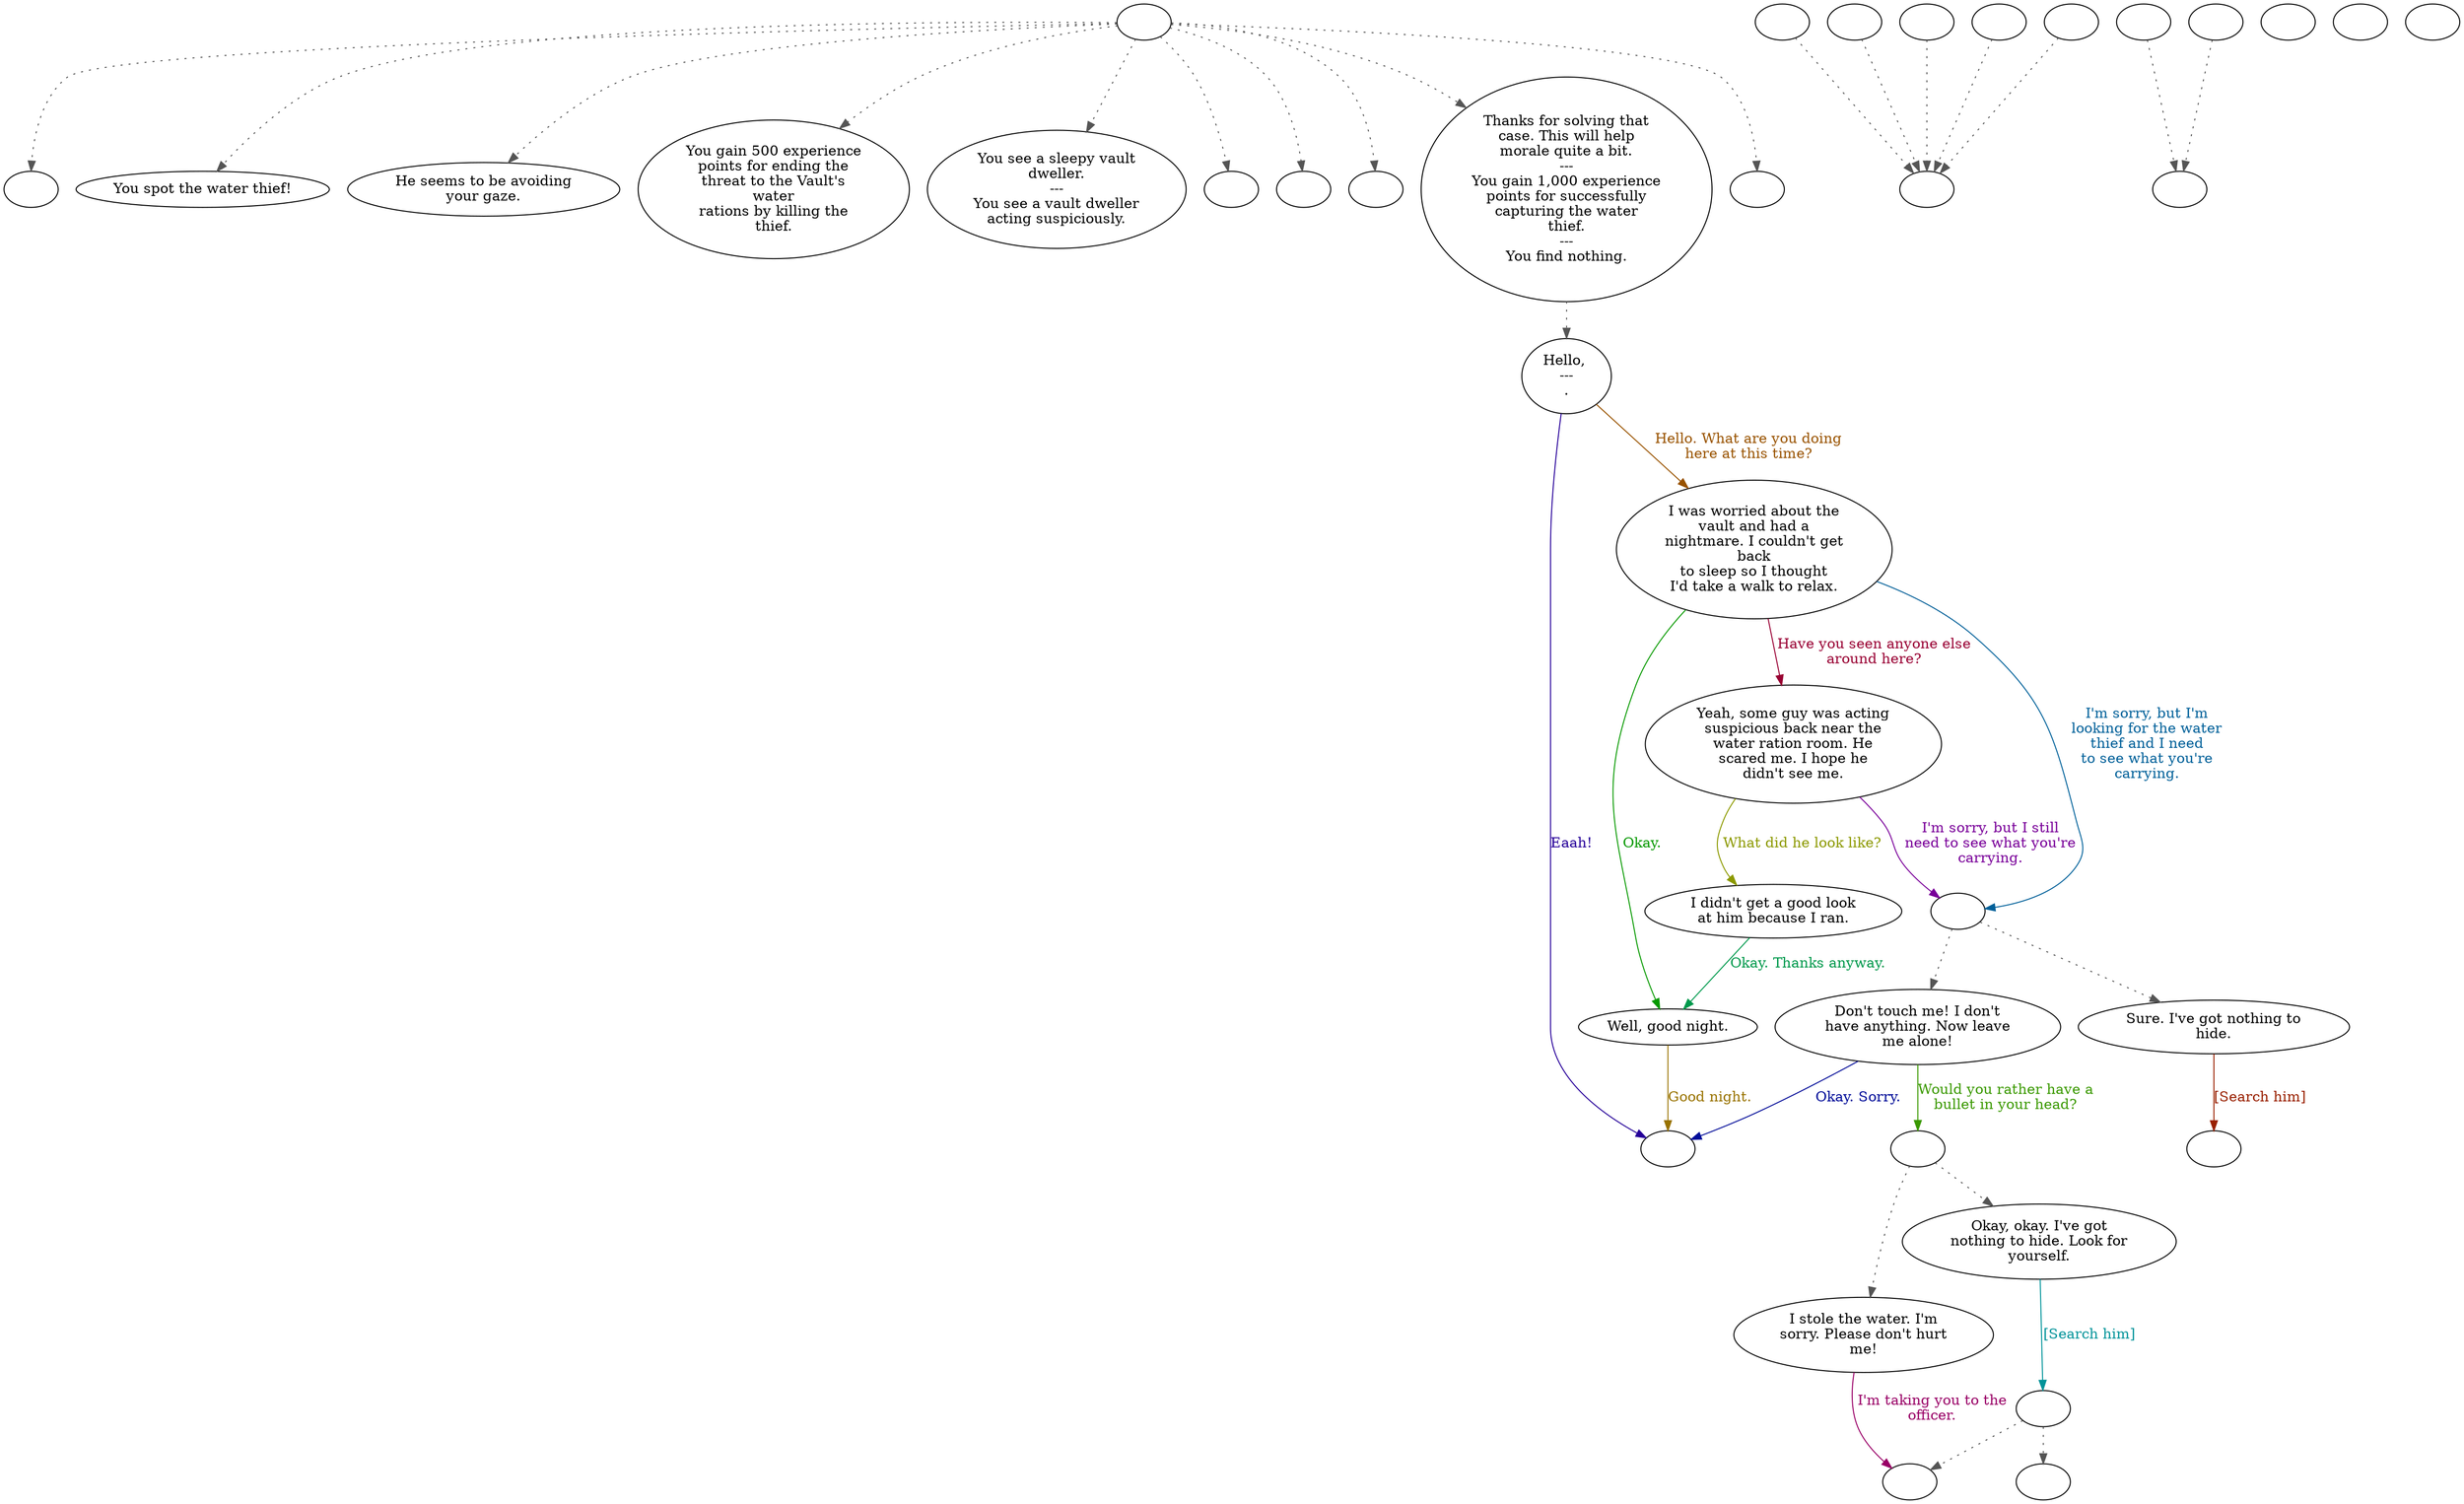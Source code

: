 digraph WTRTHIEF {
  "start" [style=filled       fillcolor="#FFFFFF"       color="#000000"]
  "start" -> "combat_p_proc" [style=dotted color="#555555"]
  "start" -> "critter_p_proc" [style=dotted color="#555555"]
  "start" -> "description_p_proc" [style=dotted color="#555555"]
  "start" -> "destroy_p_proc" [style=dotted color="#555555"]
  "start" -> "look_at_p_proc" [style=dotted color="#555555"]
  "start" -> "map_enter_p_proc" [style=dotted color="#555555"]
  "start" -> "map_update_p_proc" [style=dotted color="#555555"]
  "start" -> "pickup_p_proc" [style=dotted color="#555555"]
  "start" -> "talk_p_proc" [style=dotted color="#555555"]
  "start" -> "timed_event_p_proc" [style=dotted color="#555555"]
  "start" [label=""]
  "combat_p_proc" [style=filled       fillcolor="#FFFFFF"       color="#000000"]
  "combat_p_proc" [label=""]
  "critter_p_proc" [style=filled       fillcolor="#FFFFFF"       color="#000000"]
  "critter_p_proc" [label="You spot the water thief!"]
  "description_p_proc" [style=filled       fillcolor="#FFFFFF"       color="#000000"]
  "description_p_proc" [label="He seems to be avoiding\nyour gaze."]
  "destroy_p_proc" [style=filled       fillcolor="#FFFFFF"       color="#000000"]
  "destroy_p_proc" [label="You gain 500 experience\npoints for ending the\nthreat to the Vault's\nwater\nrations by killing the\nthief."]
  "look_at_p_proc" [style=filled       fillcolor="#FFFFFF"       color="#000000"]
  "look_at_p_proc" [label="You see a sleepy vault\ndweller.\n---\nYou see a vault dweller\nacting suspiciously."]
  "map_enter_p_proc" [style=filled       fillcolor="#FFFFFF"       color="#000000"]
  "map_enter_p_proc" [label=""]
  "map_update_p_proc" [style=filled       fillcolor="#FFFFFF"       color="#000000"]
  "map_update_p_proc" [label=""]
  "pickup_p_proc" [style=filled       fillcolor="#FFFFFF"       color="#000000"]
  "pickup_p_proc" [label=""]
  "talk_p_proc" [style=filled       fillcolor="#FFFFFF"       color="#000000"]
  "talk_p_proc" -> "WtrThief01" [style=dotted color="#555555"]
  "talk_p_proc" [label="Thanks for solving that\ncase. This will help\nmorale quite a bit.\n---\nYou gain 1,000 experience\npoints for successfully\ncapturing the water\nthief.\n---\nYou find nothing."]
  "timed_event_p_proc" [style=filled       fillcolor="#FFFFFF"       color="#000000"]
  "timed_event_p_proc" [label=""]
  "WtrThief01" [style=filled       fillcolor="#FFFFFF"       color="#000000"]
  "WtrThief01" [label="Hello, \n---\n."]
  "WtrThief01" -> "WtrThief02" [label="Hello. What are you doing\nhere at this time?" color="#995300" fontcolor="#995300"]
  "WtrThief01" -> "WtrThiefEnd" [label="Eaah!" color="#260099" fontcolor="#260099"]
  "WtrThief02" [style=filled       fillcolor="#FFFFFF"       color="#000000"]
  "WtrThief02" [label="I was worried about the\nvault and had a\nnightmare. I couldn't get\nback\nto sleep so I thought\nI'd take a walk to relax."]
  "WtrThief02" -> "WtrThiefBye" [label="Okay." color="#069900" fontcolor="#069900"]
  "WtrThief02" -> "WtrThief03" [label="Have you seen anyone else\naround here?" color="#990033" fontcolor="#990033"]
  "WtrThief02" -> "WtrThief05" [label="I'm sorry, but I'm\nlooking for the water\nthief and I need\nto see what you're\ncarrying." color="#006099" fontcolor="#006099"]
  "WtrThief03" [style=filled       fillcolor="#FFFFFF"       color="#000000"]
  "WtrThief03" [label="Yeah, some guy was acting\nsuspicious back near the\nwater ration room. He\nscared me. I hope he\ndidn't see me."]
  "WtrThief03" -> "WtrThief04" [label="What did he look like?" color="#8C9900" fontcolor="#8C9900"]
  "WtrThief03" -> "WtrThief05" [label="I'm sorry, but I still\nneed to see what you're\ncarrying." color="#790099" fontcolor="#790099"]
  "WtrThief04" [style=filled       fillcolor="#FFFFFF"       color="#000000"]
  "WtrThief04" [label="I didn't get a good look\nat him because I ran."]
  "WtrThief04" -> "WtrThiefBye" [label="Okay. Thanks anyway." color="#00994C" fontcolor="#00994C"]
  "WtrThief05" [style=filled       fillcolor="#FFFFFF"       color="#000000"]
  "WtrThief05" -> "WtrThief08" [style=dotted color="#555555"]
  "WtrThief05" -> "WtrThief06" [style=dotted color="#555555"]
  "WtrThief05" [label=""]
  "WtrThief06" [style=filled       fillcolor="#FFFFFF"       color="#000000"]
  "WtrThief06" [label="Sure. I've got nothing to\nhide."]
  "WtrThief06" -> "WtrThief07" [label="[Search him]" color="#992000" fontcolor="#992000"]
  "WtrThief07" [style=filled       fillcolor="#FFFFFF"       color="#000000"]
  "WtrThief07" [label=""]
  "WtrThief08" [style=filled       fillcolor="#FFFFFF"       color="#000000"]
  "WtrThief08" [label="Don't touch me! I don't\nhave anything. Now leave\nme alone!"]
  "WtrThief08" -> "WtrThiefEnd" [label="Okay. Sorry." color="#000D99" fontcolor="#000D99"]
  "WtrThief08" -> "WtrThief09" [label="Would you rather have a\nbullet in your head?" color="#3A9900" fontcolor="#3A9900"]
  "WtrThief09" [style=filled       fillcolor="#FFFFFF"       color="#000000"]
  "WtrThief09" -> "WtrThief10" [style=dotted color="#555555"]
  "WtrThief09" -> "WtrThief11" [style=dotted color="#555555"]
  "WtrThief09" [label=""]
  "WtrThief10" [style=filled       fillcolor="#FFFFFF"       color="#000000"]
  "WtrThief10" [label="I stole the water. I'm\nsorry. Please don't hurt\nme!"]
  "WtrThief10" -> "finish_quest" [label="I'm taking you to the\nofficer." color="#990066" fontcolor="#990066"]
  "WtrThief11" [style=filled       fillcolor="#FFFFFF"       color="#000000"]
  "WtrThief11" [label="Okay, okay. I've got\nnothing to hide. Look for\nyourself."]
  "WtrThief11" -> "WtrThief11a" [label="[Search him]" color="#009399" fontcolor="#009399"]
  "WtrThief11a" [style=filled       fillcolor="#FFFFFF"       color="#000000"]
  "WtrThief11a" -> "finish_quest" [style=dotted color="#555555"]
  "WtrThief11a" -> "WtrThiefCombat" [style=dotted color="#555555"]
  "WtrThief11a" [label=""]
  "WtrThiefCombat" [style=filled       fillcolor="#FFFFFF"       color="#000000"]
  "WtrThiefCombat" [label=""]
  "finish_quest" [style=filled       fillcolor="#FFFFFF"       color="#000000"]
  "finish_quest" [label=""]
  "WtrThiefBye" [style=filled       fillcolor="#FFFFFF"       color="#000000"]
  "WtrThiefBye" [label="Well, good night."]
  "WtrThiefBye" -> "WtrThiefEnd" [label="Good night." color="#997300" fontcolor="#997300"]
  "WtrThiefEnd" [style=filled       fillcolor="#FFFFFF"       color="#000000"]
  "WtrThiefEnd" [label=""]
  "get_reaction" [style=filled       fillcolor="#FFFFFF"       color="#000000"]
  "get_reaction" -> "ReactToLevel" [style=dotted color="#555555"]
  "get_reaction" [label=""]
  "ReactToLevel" [style=filled       fillcolor="#FFFFFF"       color="#000000"]
  "ReactToLevel" [label=""]
  "LevelToReact" [style=filled       fillcolor="#FFFFFF"       color="#000000"]
  "LevelToReact" [label=""]
  "UpReact" [style=filled       fillcolor="#FFFFFF"       color="#000000"]
  "UpReact" -> "ReactToLevel" [style=dotted color="#555555"]
  "UpReact" [label=""]
  "DownReact" [style=filled       fillcolor="#FFFFFF"       color="#000000"]
  "DownReact" -> "ReactToLevel" [style=dotted color="#555555"]
  "DownReact" [label=""]
  "BottomReact" [style=filled       fillcolor="#FFFFFF"       color="#000000"]
  "BottomReact" [label=""]
  "TopReact" [style=filled       fillcolor="#FFFFFF"       color="#000000"]
  "TopReact" [label=""]
  "BigUpReact" [style=filled       fillcolor="#FFFFFF"       color="#000000"]
  "BigUpReact" -> "ReactToLevel" [style=dotted color="#555555"]
  "BigUpReact" [label=""]
  "BigDownReact" [style=filled       fillcolor="#FFFFFF"       color="#000000"]
  "BigDownReact" -> "ReactToLevel" [style=dotted color="#555555"]
  "BigDownReact" [label=""]
  "UpReactLevel" [style=filled       fillcolor="#FFFFFF"       color="#000000"]
  "UpReactLevel" -> "LevelToReact" [style=dotted color="#555555"]
  "UpReactLevel" [label=""]
  "DownReactLevel" [style=filled       fillcolor="#FFFFFF"       color="#000000"]
  "DownReactLevel" -> "LevelToReact" [style=dotted color="#555555"]
  "DownReactLevel" [label=""]
  "Goodbyes" [style=filled       fillcolor="#FFFFFF"       color="#000000"]
  "Goodbyes" [label=""]
}